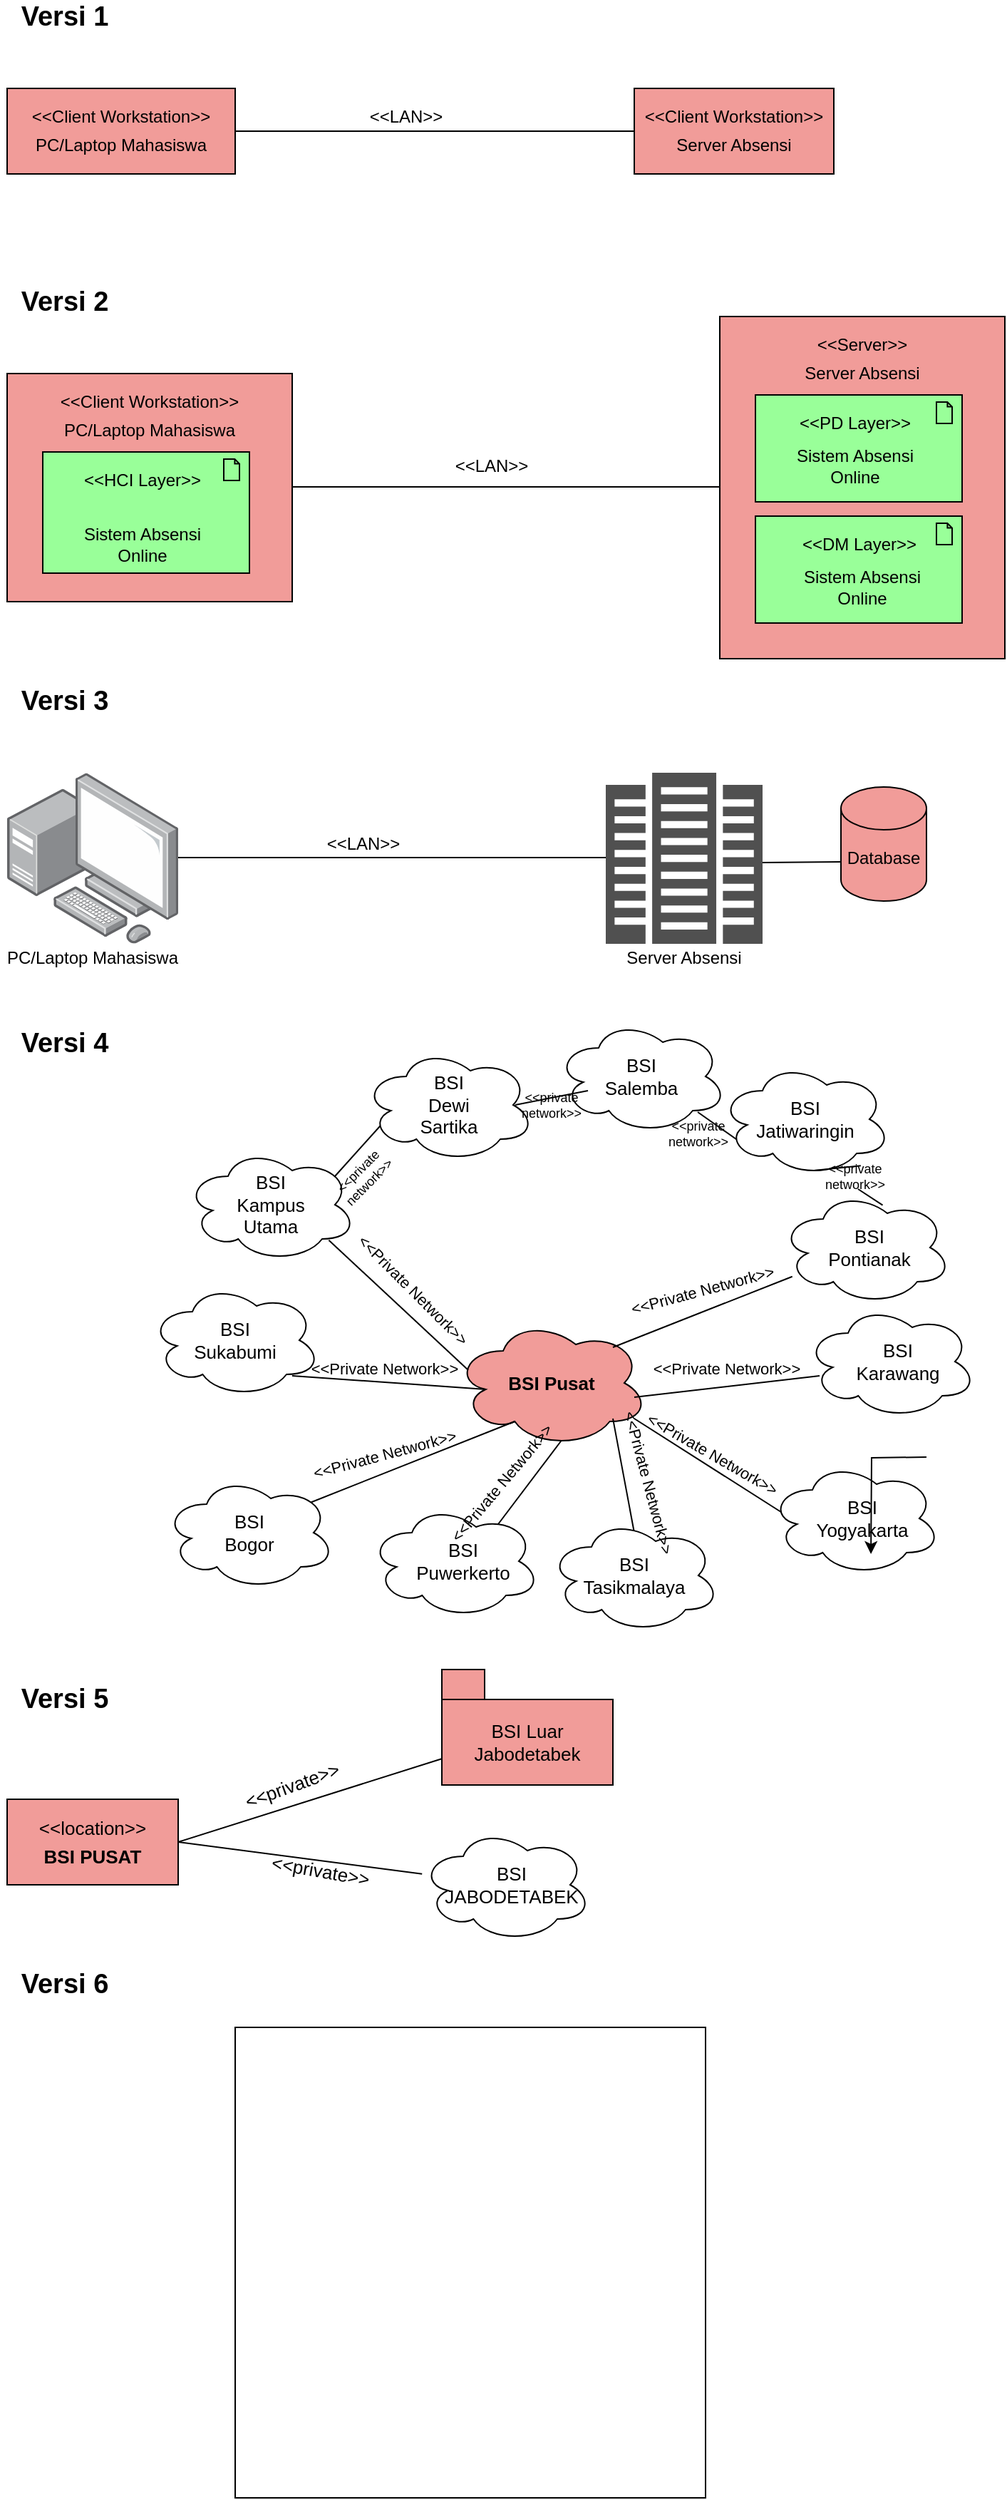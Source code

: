<mxfile version="13.10.3" type="github">
  <diagram id="avnZXeEN-V_lzaNUE4r1" name="Page-1">
    <mxGraphModel dx="868" dy="479" grid="1" gridSize="10" guides="1" tooltips="1" connect="1" arrows="1" fold="1" page="1" pageScale="1" pageWidth="827" pageHeight="1169" math="0" shadow="0">
      <root>
        <mxCell id="0" />
        <mxCell id="1" parent="0" />
        <mxCell id="1z8rg3H6J9-ufY_mwu7u-1" value="&lt;b&gt;&lt;font style=&quot;font-size: 19px&quot;&gt;Versi 1&lt;/font&gt;&lt;/b&gt;" style="text;html=1;resizable=0;autosize=1;align=center;verticalAlign=middle;points=[];fillColor=none;strokeColor=none;rounded=0;" vertex="1" parent="1">
          <mxGeometry x="40" y="20" width="80" height="20" as="geometry" />
        </mxCell>
        <mxCell id="1z8rg3H6J9-ufY_mwu7u-3" value="" style="rounded=0;whiteSpace=wrap;html=1;fillColor=#F19C99;" vertex="1" parent="1">
          <mxGeometry x="40" y="80" width="160" height="60" as="geometry" />
        </mxCell>
        <mxCell id="1z8rg3H6J9-ufY_mwu7u-4" value="&amp;lt;&amp;lt;Client Workstation&amp;gt;&amp;gt;" style="text;html=1;strokeColor=none;fillColor=none;align=center;verticalAlign=middle;whiteSpace=wrap;rounded=0;" vertex="1" parent="1">
          <mxGeometry x="50" y="90" width="140" height="20" as="geometry" />
        </mxCell>
        <mxCell id="1z8rg3H6J9-ufY_mwu7u-5" value="PC/Laptop Mahasiswa" style="text;html=1;strokeColor=none;fillColor=none;align=center;verticalAlign=middle;whiteSpace=wrap;rounded=0;" vertex="1" parent="1">
          <mxGeometry x="55" y="110" width="130" height="20" as="geometry" />
        </mxCell>
        <mxCell id="1z8rg3H6J9-ufY_mwu7u-6" value="" style="endArrow=none;html=1;exitX=1;exitY=0.5;exitDx=0;exitDy=0;" edge="1" parent="1" source="1z8rg3H6J9-ufY_mwu7u-3">
          <mxGeometry width="50" height="50" relative="1" as="geometry">
            <mxPoint x="210" y="110" as="sourcePoint" />
            <mxPoint x="480" y="110" as="targetPoint" />
          </mxGeometry>
        </mxCell>
        <mxCell id="1z8rg3H6J9-ufY_mwu7u-7" value="&amp;lt;&amp;lt;LAN&amp;gt;&amp;gt;" style="text;html=1;strokeColor=none;fillColor=none;align=center;verticalAlign=middle;whiteSpace=wrap;rounded=0;" vertex="1" parent="1">
          <mxGeometry x="300" y="90" width="40" height="20" as="geometry" />
        </mxCell>
        <mxCell id="1z8rg3H6J9-ufY_mwu7u-8" value="" style="rounded=0;whiteSpace=wrap;html=1;fillColor=#F19C99;" vertex="1" parent="1">
          <mxGeometry x="480" y="80" width="140" height="60" as="geometry" />
        </mxCell>
        <mxCell id="1z8rg3H6J9-ufY_mwu7u-9" value="&amp;lt;&amp;lt;Client Workstation&amp;gt;&amp;gt;" style="text;html=1;strokeColor=none;fillColor=none;align=center;verticalAlign=middle;whiteSpace=wrap;rounded=0;" vertex="1" parent="1">
          <mxGeometry x="480" y="90" width="140" height="20" as="geometry" />
        </mxCell>
        <mxCell id="1z8rg3H6J9-ufY_mwu7u-10" value="Server Absensi" style="text;html=1;strokeColor=none;fillColor=none;align=center;verticalAlign=middle;whiteSpace=wrap;rounded=0;" vertex="1" parent="1">
          <mxGeometry x="500" y="110" width="100" height="20" as="geometry" />
        </mxCell>
        <mxCell id="1z8rg3H6J9-ufY_mwu7u-11" value="&lt;b&gt;&lt;font style=&quot;font-size: 19px&quot;&gt;Versi 2&lt;br&gt;&lt;/font&gt;&lt;/b&gt;" style="text;html=1;resizable=0;autosize=1;align=center;verticalAlign=middle;points=[];fillColor=none;strokeColor=none;rounded=0;" vertex="1" parent="1">
          <mxGeometry x="40" y="220" width="80" height="20" as="geometry" />
        </mxCell>
        <mxCell id="1z8rg3H6J9-ufY_mwu7u-13" value="" style="rounded=0;whiteSpace=wrap;html=1;fillColor=#F19C99;" vertex="1" parent="1">
          <mxGeometry x="40" y="280" width="200" height="160" as="geometry" />
        </mxCell>
        <mxCell id="1z8rg3H6J9-ufY_mwu7u-14" value="&amp;lt;&amp;lt;Client Workstation&amp;gt;&amp;gt;" style="text;html=1;strokeColor=none;fillColor=none;align=center;verticalAlign=middle;whiteSpace=wrap;rounded=0;" vertex="1" parent="1">
          <mxGeometry x="70" y="290" width="140" height="20" as="geometry" />
        </mxCell>
        <mxCell id="1z8rg3H6J9-ufY_mwu7u-15" value="PC/Laptop Mahasiswa" style="text;html=1;strokeColor=none;fillColor=none;align=center;verticalAlign=middle;whiteSpace=wrap;rounded=0;" vertex="1" parent="1">
          <mxGeometry x="75" y="310" width="130" height="20" as="geometry" />
        </mxCell>
        <mxCell id="1z8rg3H6J9-ufY_mwu7u-16" value="" style="html=1;outlineConnect=0;whiteSpace=wrap;fillColor=#99ff99;shape=mxgraph.archimate.application;appType=artifact" vertex="1" parent="1">
          <mxGeometry x="65" y="335" width="145" height="85" as="geometry" />
        </mxCell>
        <mxCell id="1z8rg3H6J9-ufY_mwu7u-17" value="&amp;lt;&amp;lt;HCI Layer&amp;gt;&amp;gt;" style="text;html=1;strokeColor=none;fillColor=none;align=center;verticalAlign=middle;whiteSpace=wrap;rounded=0;" vertex="1" parent="1">
          <mxGeometry x="80" y="345" width="110" height="20" as="geometry" />
        </mxCell>
        <mxCell id="1z8rg3H6J9-ufY_mwu7u-18" value="Sistem Absensi Online" style="text;html=1;strokeColor=none;fillColor=none;align=center;verticalAlign=middle;whiteSpace=wrap;rounded=0;" vertex="1" parent="1">
          <mxGeometry x="85" y="390" width="100" height="20" as="geometry" />
        </mxCell>
        <mxCell id="1z8rg3H6J9-ufY_mwu7u-20" value="" style="endArrow=none;html=1;" edge="1" parent="1">
          <mxGeometry width="50" height="50" relative="1" as="geometry">
            <mxPoint x="240" y="359.5" as="sourcePoint" />
            <mxPoint x="540" y="359.5" as="targetPoint" />
          </mxGeometry>
        </mxCell>
        <mxCell id="1z8rg3H6J9-ufY_mwu7u-21" value="&amp;lt;&amp;lt;LAN&amp;gt;&amp;gt;" style="text;html=1;strokeColor=none;fillColor=none;align=center;verticalAlign=middle;whiteSpace=wrap;rounded=0;" vertex="1" parent="1">
          <mxGeometry x="360" y="335" width="40" height="20" as="geometry" />
        </mxCell>
        <mxCell id="1z8rg3H6J9-ufY_mwu7u-23" value="" style="rounded=0;whiteSpace=wrap;html=1;fillColor=#F19C99;" vertex="1" parent="1">
          <mxGeometry x="540" y="240" width="200" height="240" as="geometry" />
        </mxCell>
        <mxCell id="1z8rg3H6J9-ufY_mwu7u-24" value="&amp;lt;&amp;lt;Server&amp;gt;&amp;gt;" style="text;html=1;strokeColor=none;fillColor=none;align=center;verticalAlign=middle;whiteSpace=wrap;rounded=0;" vertex="1" parent="1">
          <mxGeometry x="570" y="250" width="140" height="20" as="geometry" />
        </mxCell>
        <mxCell id="1z8rg3H6J9-ufY_mwu7u-25" value="Server Absensi" style="text;html=1;strokeColor=none;fillColor=none;align=center;verticalAlign=middle;whiteSpace=wrap;rounded=0;" vertex="1" parent="1">
          <mxGeometry x="590" y="270" width="100" height="20" as="geometry" />
        </mxCell>
        <mxCell id="1z8rg3H6J9-ufY_mwu7u-26" value="" style="html=1;outlineConnect=0;whiteSpace=wrap;fillColor=#99ff99;shape=mxgraph.archimate.application;appType=artifact" vertex="1" parent="1">
          <mxGeometry x="565" y="295" width="145" height="75" as="geometry" />
        </mxCell>
        <mxCell id="1z8rg3H6J9-ufY_mwu7u-27" value="&amp;lt;&amp;lt;PD Layer&amp;gt;&amp;gt;" style="text;html=1;strokeColor=none;fillColor=none;align=center;verticalAlign=middle;whiteSpace=wrap;rounded=0;" vertex="1" parent="1">
          <mxGeometry x="580" y="305" width="110" height="20" as="geometry" />
        </mxCell>
        <mxCell id="1z8rg3H6J9-ufY_mwu7u-28" value="Sistem Absensi Online" style="text;html=1;strokeColor=none;fillColor=none;align=center;verticalAlign=middle;whiteSpace=wrap;rounded=0;" vertex="1" parent="1">
          <mxGeometry x="585" y="335" width="100" height="20" as="geometry" />
        </mxCell>
        <mxCell id="1z8rg3H6J9-ufY_mwu7u-31" value="" style="html=1;outlineConnect=0;whiteSpace=wrap;fillColor=#99ff99;shape=mxgraph.archimate.application;appType=artifact" vertex="1" parent="1">
          <mxGeometry x="565" y="380" width="145" height="75" as="geometry" />
        </mxCell>
        <mxCell id="1z8rg3H6J9-ufY_mwu7u-32" value="&amp;lt;&amp;lt;DM Layer&amp;gt;&amp;gt;" style="text;html=1;strokeColor=none;fillColor=none;align=center;verticalAlign=middle;whiteSpace=wrap;rounded=0;" vertex="1" parent="1">
          <mxGeometry x="582.5" y="390" width="110" height="20" as="geometry" />
        </mxCell>
        <mxCell id="1z8rg3H6J9-ufY_mwu7u-33" value="Sistem Absensi Online" style="text;html=1;strokeColor=none;fillColor=none;align=center;verticalAlign=middle;whiteSpace=wrap;rounded=0;" vertex="1" parent="1">
          <mxGeometry x="590" y="420" width="100" height="20" as="geometry" />
        </mxCell>
        <mxCell id="1z8rg3H6J9-ufY_mwu7u-34" value="" style="points=[];aspect=fixed;html=1;align=center;shadow=0;dashed=0;image;image=img/lib/allied_telesis/computer_and_terminals/Personal_Computer_with_Server.svg;fillColor=#F19C99;" vertex="1" parent="1">
          <mxGeometry x="40" y="560" width="120" height="120" as="geometry" />
        </mxCell>
        <mxCell id="1z8rg3H6J9-ufY_mwu7u-35" value="&lt;b&gt;&lt;font style=&quot;font-size: 19px&quot;&gt;Versi 3&lt;br&gt;&lt;/font&gt;&lt;/b&gt;" style="text;html=1;resizable=0;autosize=1;align=center;verticalAlign=middle;points=[];fillColor=none;strokeColor=none;rounded=0;" vertex="1" parent="1">
          <mxGeometry x="40" y="500" width="80" height="20" as="geometry" />
        </mxCell>
        <mxCell id="1z8rg3H6J9-ufY_mwu7u-37" value="PC/Laptop Mahasiswa" style="text;html=1;strokeColor=none;fillColor=none;align=center;verticalAlign=middle;whiteSpace=wrap;rounded=0;" vertex="1" parent="1">
          <mxGeometry x="35" y="680" width="130" height="20" as="geometry" />
        </mxCell>
        <mxCell id="1z8rg3H6J9-ufY_mwu7u-38" value="" style="endArrow=none;html=1;" edge="1" parent="1">
          <mxGeometry width="50" height="50" relative="1" as="geometry">
            <mxPoint x="160" y="619.5" as="sourcePoint" />
            <mxPoint x="460" y="619.5" as="targetPoint" />
          </mxGeometry>
        </mxCell>
        <mxCell id="1z8rg3H6J9-ufY_mwu7u-39" value="&amp;lt;&amp;lt;LAN&amp;gt;&amp;gt;" style="text;html=1;strokeColor=none;fillColor=none;align=center;verticalAlign=middle;whiteSpace=wrap;rounded=0;" vertex="1" parent="1">
          <mxGeometry x="270" y="600" width="40" height="20" as="geometry" />
        </mxCell>
        <mxCell id="1z8rg3H6J9-ufY_mwu7u-40" value="" style="pointerEvents=1;shadow=0;dashed=0;html=1;strokeColor=none;fillColor=#505050;labelPosition=center;verticalLabelPosition=bottom;verticalAlign=top;outlineConnect=0;align=center;shape=mxgraph.office.servers.datacenter;" vertex="1" parent="1">
          <mxGeometry x="460" y="560" width="110" height="120" as="geometry" />
        </mxCell>
        <mxCell id="1z8rg3H6J9-ufY_mwu7u-41" value="Server Absensi" style="text;html=1;strokeColor=none;fillColor=none;align=center;verticalAlign=middle;whiteSpace=wrap;rounded=0;" vertex="1" parent="1">
          <mxGeometry x="465" y="680" width="100" height="20" as="geometry" />
        </mxCell>
        <mxCell id="1z8rg3H6J9-ufY_mwu7u-42" value="" style="shape=cylinder3;whiteSpace=wrap;html=1;boundedLbl=1;backgroundOutline=1;size=15;fillColor=#F19C99;" vertex="1" parent="1">
          <mxGeometry x="625" y="570" width="60" height="80" as="geometry" />
        </mxCell>
        <mxCell id="1z8rg3H6J9-ufY_mwu7u-43" value="" style="endArrow=none;html=1;entryX=0;entryY=0;entryDx=0;entryDy=52.5;entryPerimeter=0;" edge="1" parent="1" target="1z8rg3H6J9-ufY_mwu7u-42">
          <mxGeometry width="50" height="50" relative="1" as="geometry">
            <mxPoint x="570" y="623" as="sourcePoint" />
            <mxPoint x="620" y="570" as="targetPoint" />
          </mxGeometry>
        </mxCell>
        <mxCell id="1z8rg3H6J9-ufY_mwu7u-44" value="Database" style="text;html=1;strokeColor=none;fillColor=none;align=center;verticalAlign=middle;whiteSpace=wrap;rounded=0;" vertex="1" parent="1">
          <mxGeometry x="635" y="610" width="40" height="20" as="geometry" />
        </mxCell>
        <mxCell id="1z8rg3H6J9-ufY_mwu7u-45" value="&lt;b&gt;&lt;font style=&quot;font-size: 19px&quot;&gt;Versi 4&lt;br&gt;&lt;/font&gt;&lt;/b&gt;" style="text;html=1;resizable=0;autosize=1;align=center;verticalAlign=middle;points=[];fillColor=none;strokeColor=none;rounded=0;" vertex="1" parent="1">
          <mxGeometry x="40" y="740" width="80" height="20" as="geometry" />
        </mxCell>
        <mxCell id="1z8rg3H6J9-ufY_mwu7u-101" value="" style="group" vertex="1" connectable="0" parent="1">
          <mxGeometry x="140" y="733" width="580" height="430" as="geometry" />
        </mxCell>
        <mxCell id="1z8rg3H6J9-ufY_mwu7u-58" value="" style="ellipse;shape=cloud;whiteSpace=wrap;html=1;" vertex="1" parent="1z8rg3H6J9-ufY_mwu7u-101">
          <mxGeometry x="285" width="120" height="80" as="geometry" />
        </mxCell>
        <mxCell id="1z8rg3H6J9-ufY_mwu7u-100" value="" style="group" vertex="1" connectable="0" parent="1z8rg3H6J9-ufY_mwu7u-101">
          <mxGeometry y="20" width="580" height="410" as="geometry" />
        </mxCell>
        <mxCell id="1z8rg3H6J9-ufY_mwu7u-46" value="" style="ellipse;shape=cloud;whiteSpace=wrap;html=1;fillColor=#F19C99;" vertex="1" parent="1z8rg3H6J9-ufY_mwu7u-100">
          <mxGeometry x="214" y="190" width="136" height="90" as="geometry" />
        </mxCell>
        <mxCell id="1z8rg3H6J9-ufY_mwu7u-47" value="" style="endArrow=none;html=1;" edge="1" parent="1z8rg3H6J9-ufY_mwu7u-100" target="1z8rg3H6J9-ufY_mwu7u-48">
          <mxGeometry width="50" height="50" relative="1" as="geometry">
            <mxPoint x="325" y="210" as="sourcePoint" />
            <mxPoint x="460" y="70" as="targetPoint" />
          </mxGeometry>
        </mxCell>
        <mxCell id="1z8rg3H6J9-ufY_mwu7u-48" value="" style="ellipse;shape=cloud;whiteSpace=wrap;html=1;" vertex="1" parent="1z8rg3H6J9-ufY_mwu7u-100">
          <mxGeometry x="442.5" y="100" width="120" height="80" as="geometry" />
        </mxCell>
        <mxCell id="1z8rg3H6J9-ufY_mwu7u-49" value="BSI Pusat" style="text;html=1;strokeColor=none;fillColor=none;align=center;verticalAlign=middle;whiteSpace=wrap;rounded=0;fontSize=13;fontStyle=1" vertex="1" parent="1z8rg3H6J9-ufY_mwu7u-100">
          <mxGeometry x="247" y="225" width="70" height="20" as="geometry" />
        </mxCell>
        <mxCell id="1z8rg3H6J9-ufY_mwu7u-50" value="" style="endArrow=none;html=1;exitX=0.07;exitY=0.4;exitDx=0;exitDy=0;exitPerimeter=0;entryX=0.839;entryY=0.811;entryDx=0;entryDy=0;entryPerimeter=0;" edge="1" parent="1z8rg3H6J9-ufY_mwu7u-100" source="1z8rg3H6J9-ufY_mwu7u-46" target="1z8rg3H6J9-ufY_mwu7u-51">
          <mxGeometry width="50" height="50" relative="1" as="geometry">
            <mxPoint x="230" y="235.7" as="sourcePoint" />
            <mxPoint x="140" y="120" as="targetPoint" />
          </mxGeometry>
        </mxCell>
        <mxCell id="1z8rg3H6J9-ufY_mwu7u-51" value="" style="ellipse;shape=cloud;whiteSpace=wrap;html=1;" vertex="1" parent="1z8rg3H6J9-ufY_mwu7u-100">
          <mxGeometry x="25" y="70" width="120" height="80" as="geometry" />
        </mxCell>
        <mxCell id="1z8rg3H6J9-ufY_mwu7u-52" value="BSI Kampus Utama" style="text;html=1;strokeColor=none;fillColor=none;align=center;verticalAlign=middle;whiteSpace=wrap;rounded=0;fontSize=13;" vertex="1" parent="1z8rg3H6J9-ufY_mwu7u-100">
          <mxGeometry x="65" y="100" width="40" height="20" as="geometry" />
        </mxCell>
        <mxCell id="1z8rg3H6J9-ufY_mwu7u-53" value="" style="endArrow=none;html=1;fontSize=13;" edge="1" parent="1z8rg3H6J9-ufY_mwu7u-100">
          <mxGeometry width="50" height="50" relative="1" as="geometry">
            <mxPoint x="130" y="90" as="sourcePoint" />
            <mxPoint x="166" y="50" as="targetPoint" />
          </mxGeometry>
        </mxCell>
        <mxCell id="1z8rg3H6J9-ufY_mwu7u-54" value="" style="ellipse;shape=cloud;whiteSpace=wrap;html=1;" vertex="1" parent="1z8rg3H6J9-ufY_mwu7u-100">
          <mxGeometry x="150" width="120" height="80" as="geometry" />
        </mxCell>
        <mxCell id="1z8rg3H6J9-ufY_mwu7u-55" value="BSI Dewi Sartika" style="text;html=1;strokeColor=none;fillColor=none;align=center;verticalAlign=middle;whiteSpace=wrap;rounded=0;fontSize=13;" vertex="1" parent="1z8rg3H6J9-ufY_mwu7u-100">
          <mxGeometry x="190" y="30" width="40" height="20" as="geometry" />
        </mxCell>
        <mxCell id="1z8rg3H6J9-ufY_mwu7u-57" value="" style="endArrow=none;html=1;fontSize=13;" edge="1" parent="1z8rg3H6J9-ufY_mwu7u-100">
          <mxGeometry width="50" height="50" relative="1" as="geometry">
            <mxPoint x="256.5" y="40" as="sourcePoint" />
            <mxPoint x="307.5" y="30" as="targetPoint" />
          </mxGeometry>
        </mxCell>
        <mxCell id="1z8rg3H6J9-ufY_mwu7u-59" value="BSI Salemba" style="text;html=1;strokeColor=none;fillColor=none;align=center;verticalAlign=middle;whiteSpace=wrap;rounded=0;fontSize=13;" vertex="1" parent="1z8rg3H6J9-ufY_mwu7u-100">
          <mxGeometry x="325" y="10" width="40" height="20" as="geometry" />
        </mxCell>
        <mxCell id="1z8rg3H6J9-ufY_mwu7u-60" value="" style="endArrow=none;html=1;fontSize=13;" edge="1" parent="1z8rg3H6J9-ufY_mwu7u-100">
          <mxGeometry width="50" height="50" relative="1" as="geometry">
            <mxPoint x="384.5" y="45" as="sourcePoint" />
            <mxPoint x="420" y="70" as="targetPoint" />
          </mxGeometry>
        </mxCell>
        <mxCell id="1z8rg3H6J9-ufY_mwu7u-61" value="" style="ellipse;shape=cloud;whiteSpace=wrap;html=1;" vertex="1" parent="1z8rg3H6J9-ufY_mwu7u-100">
          <mxGeometry x="400" y="10" width="120" height="80" as="geometry" />
        </mxCell>
        <mxCell id="1z8rg3H6J9-ufY_mwu7u-62" value="BSI Jatiwaringin" style="text;html=1;strokeColor=none;fillColor=none;align=center;verticalAlign=middle;whiteSpace=wrap;rounded=0;fontSize=13;" vertex="1" parent="1z8rg3H6J9-ufY_mwu7u-100">
          <mxGeometry x="440" y="40" width="40" height="20" as="geometry" />
        </mxCell>
        <mxCell id="1z8rg3H6J9-ufY_mwu7u-63" value="" style="endArrow=none;html=1;fontSize=13;exitX=0.55;exitY=0.95;exitDx=0;exitDy=0;exitPerimeter=0;entryX=0.598;entryY=0.129;entryDx=0;entryDy=0;entryPerimeter=0;" edge="1" parent="1z8rg3H6J9-ufY_mwu7u-100" source="1z8rg3H6J9-ufY_mwu7u-67" target="1z8rg3H6J9-ufY_mwu7u-48">
          <mxGeometry width="50" height="50" relative="1" as="geometry">
            <mxPoint x="477.25" y="90" as="sourcePoint" />
            <mxPoint x="512.75" y="115" as="targetPoint" />
          </mxGeometry>
        </mxCell>
        <mxCell id="1z8rg3H6J9-ufY_mwu7u-64" value="&amp;lt;&amp;lt;private network&amp;gt;&amp;gt;" style="text;html=1;strokeColor=none;fillColor=none;align=center;verticalAlign=middle;whiteSpace=wrap;rounded=0;rotation=-45;fontSize=9;" vertex="1" parent="1z8rg3H6J9-ufY_mwu7u-100">
          <mxGeometry x="130" y="80" width="40" height="20" as="geometry" />
        </mxCell>
        <mxCell id="1z8rg3H6J9-ufY_mwu7u-65" value="&amp;lt;&amp;lt;private network&amp;gt;&amp;gt;" style="text;html=1;strokeColor=none;fillColor=none;align=center;verticalAlign=middle;whiteSpace=wrap;rounded=0;rotation=0;fontSize=9;" vertex="1" parent="1z8rg3H6J9-ufY_mwu7u-100">
          <mxGeometry x="262" y="30" width="40" height="20" as="geometry" />
        </mxCell>
        <mxCell id="1z8rg3H6J9-ufY_mwu7u-66" value="&amp;lt;&amp;lt;private network&amp;gt;&amp;gt;" style="text;html=1;strokeColor=none;fillColor=none;align=center;verticalAlign=middle;whiteSpace=wrap;rounded=0;rotation=0;fontSize=9;" vertex="1" parent="1z8rg3H6J9-ufY_mwu7u-100">
          <mxGeometry x="365" y="50" width="40" height="20" as="geometry" />
        </mxCell>
        <mxCell id="1z8rg3H6J9-ufY_mwu7u-67" value="&amp;lt;&amp;lt;private network&amp;gt;&amp;gt;" style="text;html=1;strokeColor=none;fillColor=none;align=center;verticalAlign=middle;whiteSpace=wrap;rounded=0;rotation=0;fontSize=9;" vertex="1" parent="1z8rg3H6J9-ufY_mwu7u-100">
          <mxGeometry x="475" y="80" width="40" height="20" as="geometry" />
        </mxCell>
        <mxCell id="1z8rg3H6J9-ufY_mwu7u-68" value="" style="endArrow=none;html=1;fontSize=13;exitX=0.55;exitY=0.95;exitDx=0;exitDy=0;exitPerimeter=0;entryX=0.598;entryY=0.129;entryDx=0;entryDy=0;entryPerimeter=0;" edge="1" parent="1z8rg3H6J9-ufY_mwu7u-100" source="1z8rg3H6J9-ufY_mwu7u-61" target="1z8rg3H6J9-ufY_mwu7u-67">
          <mxGeometry width="50" height="50" relative="1" as="geometry">
            <mxPoint x="466" y="86" as="sourcePoint" />
            <mxPoint x="514.26" y="110.32" as="targetPoint" />
          </mxGeometry>
        </mxCell>
        <mxCell id="1z8rg3H6J9-ufY_mwu7u-69" value="" style="endArrow=none;html=1;exitX=0.16;exitY=0.55;exitDx=0;exitDy=0;exitPerimeter=0;" edge="1" parent="1z8rg3H6J9-ufY_mwu7u-100" source="1z8rg3H6J9-ufY_mwu7u-46">
          <mxGeometry width="50" height="50" relative="1" as="geometry">
            <mxPoint x="230" y="261.12" as="sourcePoint" />
            <mxPoint x="100" y="230" as="targetPoint" />
          </mxGeometry>
        </mxCell>
        <mxCell id="1z8rg3H6J9-ufY_mwu7u-70" value="" style="ellipse;shape=cloud;whiteSpace=wrap;html=1;" vertex="1" parent="1z8rg3H6J9-ufY_mwu7u-100">
          <mxGeometry y="165" width="120" height="80" as="geometry" />
        </mxCell>
        <mxCell id="1z8rg3H6J9-ufY_mwu7u-71" value="BSI Sukabumi" style="text;html=1;strokeColor=none;fillColor=none;align=center;verticalAlign=middle;whiteSpace=wrap;rounded=0;fontSize=13;" vertex="1" parent="1z8rg3H6J9-ufY_mwu7u-100">
          <mxGeometry x="40" y="195" width="40" height="20" as="geometry" />
        </mxCell>
        <mxCell id="1z8rg3H6J9-ufY_mwu7u-73" value="BSI Pontianak" style="text;html=1;strokeColor=none;fillColor=none;align=center;verticalAlign=middle;whiteSpace=wrap;rounded=0;fontSize=13;" vertex="1" parent="1z8rg3H6J9-ufY_mwu7u-100">
          <mxGeometry x="485" y="130" width="40" height="20" as="geometry" />
        </mxCell>
        <mxCell id="1z8rg3H6J9-ufY_mwu7u-74" value="" style="endArrow=none;html=1;" edge="1" parent="1z8rg3H6J9-ufY_mwu7u-100">
          <mxGeometry width="50" height="50" relative="1" as="geometry">
            <mxPoint x="340" y="245" as="sourcePoint" />
            <mxPoint x="470" y="230" as="targetPoint" />
          </mxGeometry>
        </mxCell>
        <mxCell id="1z8rg3H6J9-ufY_mwu7u-75" value="" style="ellipse;shape=cloud;whiteSpace=wrap;html=1;" vertex="1" parent="1z8rg3H6J9-ufY_mwu7u-100">
          <mxGeometry x="460" y="180" width="120" height="80" as="geometry" />
        </mxCell>
        <mxCell id="1z8rg3H6J9-ufY_mwu7u-76" value="BSI Karawang" style="text;html=1;strokeColor=none;fillColor=none;align=center;verticalAlign=middle;whiteSpace=wrap;rounded=0;fontSize=13;" vertex="1" parent="1z8rg3H6J9-ufY_mwu7u-100">
          <mxGeometry x="505" y="210" width="40" height="20" as="geometry" />
        </mxCell>
        <mxCell id="1z8rg3H6J9-ufY_mwu7u-77" value="" style="endArrow=none;html=1;exitX=0.31;exitY=0.8;exitDx=0;exitDy=0;exitPerimeter=0;" edge="1" parent="1z8rg3H6J9-ufY_mwu7u-100" source="1z8rg3H6J9-ufY_mwu7u-46">
          <mxGeometry width="50" height="50" relative="1" as="geometry">
            <mxPoint x="270" y="276.12" as="sourcePoint" />
            <mxPoint x="110" y="320" as="targetPoint" />
          </mxGeometry>
        </mxCell>
        <mxCell id="1z8rg3H6J9-ufY_mwu7u-78" value="" style="ellipse;shape=cloud;whiteSpace=wrap;html=1;" vertex="1" parent="1z8rg3H6J9-ufY_mwu7u-100">
          <mxGeometry x="10" y="300" width="120" height="80" as="geometry" />
        </mxCell>
        <mxCell id="1z8rg3H6J9-ufY_mwu7u-79" value="BSI Bogor" style="text;html=1;strokeColor=none;fillColor=none;align=center;verticalAlign=middle;whiteSpace=wrap;rounded=0;fontSize=13;" vertex="1" parent="1z8rg3H6J9-ufY_mwu7u-100">
          <mxGeometry x="50" y="330" width="40" height="20" as="geometry" />
        </mxCell>
        <mxCell id="1z8rg3H6J9-ufY_mwu7u-80" value="" style="endArrow=none;html=1;exitX=0.55;exitY=0.95;exitDx=0;exitDy=0;exitPerimeter=0;" edge="1" parent="1z8rg3H6J9-ufY_mwu7u-100" source="1z8rg3H6J9-ufY_mwu7u-46">
          <mxGeometry width="50" height="50" relative="1" as="geometry">
            <mxPoint x="290" y="280" as="sourcePoint" />
            <mxPoint x="240" y="340" as="targetPoint" />
          </mxGeometry>
        </mxCell>
        <mxCell id="1z8rg3H6J9-ufY_mwu7u-81" value="" style="ellipse;shape=cloud;whiteSpace=wrap;html=1;" vertex="1" parent="1z8rg3H6J9-ufY_mwu7u-100">
          <mxGeometry x="154" y="320" width="120" height="80" as="geometry" />
        </mxCell>
        <mxCell id="1z8rg3H6J9-ufY_mwu7u-82" value="BSI Puwerkerto" style="text;html=1;strokeColor=none;fillColor=none;align=center;verticalAlign=middle;whiteSpace=wrap;rounded=0;fontSize=13;" vertex="1" parent="1z8rg3H6J9-ufY_mwu7u-100">
          <mxGeometry x="200" y="350" width="40" height="20" as="geometry" />
        </mxCell>
        <mxCell id="1z8rg3H6J9-ufY_mwu7u-83" value="" style="endArrow=none;html=1;exitX=0.55;exitY=0.95;exitDx=0;exitDy=0;exitPerimeter=0;" edge="1" parent="1z8rg3H6J9-ufY_mwu7u-100">
          <mxGeometry width="50" height="50" relative="1" as="geometry">
            <mxPoint x="325.0" y="260" as="sourcePoint" />
            <mxPoint x="340" y="340" as="targetPoint" />
          </mxGeometry>
        </mxCell>
        <mxCell id="1z8rg3H6J9-ufY_mwu7u-84" value="" style="ellipse;shape=cloud;whiteSpace=wrap;html=1;" vertex="1" parent="1z8rg3H6J9-ufY_mwu7u-100">
          <mxGeometry x="280" y="330" width="120" height="80" as="geometry" />
        </mxCell>
        <mxCell id="1z8rg3H6J9-ufY_mwu7u-85" value="BSI Tasikmalaya" style="text;html=1;strokeColor=none;fillColor=none;align=center;verticalAlign=middle;whiteSpace=wrap;rounded=0;fontSize=13;" vertex="1" parent="1z8rg3H6J9-ufY_mwu7u-100">
          <mxGeometry x="320" y="360" width="40" height="20" as="geometry" />
        </mxCell>
        <mxCell id="1z8rg3H6J9-ufY_mwu7u-87" value="" style="endArrow=none;html=1;" edge="1" parent="1z8rg3H6J9-ufY_mwu7u-100">
          <mxGeometry width="50" height="50" relative="1" as="geometry">
            <mxPoint x="340" y="260" as="sourcePoint" />
            <mxPoint x="450" y="330" as="targetPoint" />
          </mxGeometry>
        </mxCell>
        <mxCell id="1z8rg3H6J9-ufY_mwu7u-88" value="" style="ellipse;shape=cloud;whiteSpace=wrap;html=1;" vertex="1" parent="1z8rg3H6J9-ufY_mwu7u-100">
          <mxGeometry x="435" y="290" width="120" height="80" as="geometry" />
        </mxCell>
        <mxCell id="1z8rg3H6J9-ufY_mwu7u-89" value="BSI Yogyakarta" style="text;html=1;strokeColor=none;fillColor=none;align=center;verticalAlign=middle;whiteSpace=wrap;rounded=0;fontSize=13;" vertex="1" parent="1z8rg3H6J9-ufY_mwu7u-100">
          <mxGeometry x="480" y="320" width="40" height="20" as="geometry" />
        </mxCell>
        <mxCell id="1z8rg3H6J9-ufY_mwu7u-92" value="&amp;lt;&amp;lt;Private Network&amp;gt;&amp;gt;" style="text;html=1;strokeColor=none;fillColor=none;align=center;verticalAlign=middle;whiteSpace=wrap;rounded=0;fontSize=11;rotation=45;" vertex="1" parent="1z8rg3H6J9-ufY_mwu7u-100">
          <mxGeometry x="130" y="165" width="110" height="10" as="geometry" />
        </mxCell>
        <mxCell id="1z8rg3H6J9-ufY_mwu7u-93" value="&amp;lt;&amp;lt;Private Network&amp;gt;&amp;gt;" style="text;html=1;strokeColor=none;fillColor=none;align=center;verticalAlign=middle;whiteSpace=wrap;rounded=0;fontSize=11;rotation=30;" vertex="1" parent="1z8rg3H6J9-ufY_mwu7u-100">
          <mxGeometry x="340" y="280" width="110" height="10" as="geometry" />
        </mxCell>
        <mxCell id="1z8rg3H6J9-ufY_mwu7u-94" value="&amp;lt;&amp;lt;Private Network&amp;gt;&amp;gt;" style="text;html=1;strokeColor=none;fillColor=none;align=center;verticalAlign=middle;whiteSpace=wrap;rounded=0;fontSize=11;rotation=-15;" vertex="1" parent="1z8rg3H6J9-ufY_mwu7u-100">
          <mxGeometry x="332.5" y="165" width="110" height="10" as="geometry" />
        </mxCell>
        <mxCell id="1z8rg3H6J9-ufY_mwu7u-95" value="&amp;lt;&amp;lt;Private Network&amp;gt;&amp;gt;" style="text;html=1;strokeColor=none;fillColor=none;align=center;verticalAlign=middle;whiteSpace=wrap;rounded=0;fontSize=11;rotation=0;" vertex="1" parent="1z8rg3H6J9-ufY_mwu7u-100">
          <mxGeometry x="350" y="220" width="110" height="10" as="geometry" />
        </mxCell>
        <mxCell id="1z8rg3H6J9-ufY_mwu7u-96" value="&amp;lt;&amp;lt;Private Network&amp;gt;&amp;gt;" style="text;html=1;strokeColor=none;fillColor=none;align=center;verticalAlign=middle;whiteSpace=wrap;rounded=0;fontSize=11;rotation=75;" vertex="1" parent="1z8rg3H6J9-ufY_mwu7u-100">
          <mxGeometry x="295" y="300" width="110" height="10" as="geometry" />
        </mxCell>
        <mxCell id="1z8rg3H6J9-ufY_mwu7u-97" value="&amp;lt;&amp;lt;Private Network&amp;gt;&amp;gt;" style="text;html=1;strokeColor=none;fillColor=none;align=center;verticalAlign=middle;whiteSpace=wrap;rounded=0;fontSize=11;rotation=-50;" vertex="1" parent="1z8rg3H6J9-ufY_mwu7u-100">
          <mxGeometry x="192" y="300" width="110" height="10" as="geometry" />
        </mxCell>
        <mxCell id="1z8rg3H6J9-ufY_mwu7u-98" value="&amp;lt;&amp;lt;Private Network&amp;gt;&amp;gt;" style="text;html=1;strokeColor=none;fillColor=none;align=center;verticalAlign=middle;whiteSpace=wrap;rounded=0;fontSize=11;rotation=-15;" vertex="1" parent="1z8rg3H6J9-ufY_mwu7u-100">
          <mxGeometry x="110" y="280" width="110" height="10" as="geometry" />
        </mxCell>
        <mxCell id="1z8rg3H6J9-ufY_mwu7u-99" value="&amp;lt;&amp;lt;Private Network&amp;gt;&amp;gt;" style="text;html=1;strokeColor=none;fillColor=none;align=center;verticalAlign=middle;whiteSpace=wrap;rounded=0;fontSize=11;rotation=0;" vertex="1" parent="1z8rg3H6J9-ufY_mwu7u-100">
          <mxGeometry x="110" y="220" width="110" height="10" as="geometry" />
        </mxCell>
        <mxCell id="1z8rg3H6J9-ufY_mwu7u-102" value="&lt;b&gt;&lt;font style=&quot;font-size: 19px&quot;&gt;Versi 5&lt;br&gt;&lt;/font&gt;&lt;/b&gt;" style="text;html=1;resizable=0;autosize=1;align=center;verticalAlign=middle;points=[];fillColor=none;strokeColor=none;rounded=0;" vertex="1" parent="1">
          <mxGeometry x="40" y="1200" width="80" height="20" as="geometry" />
        </mxCell>
        <mxCell id="1z8rg3H6J9-ufY_mwu7u-103" value="" style="rounded=0;whiteSpace=wrap;html=1;fillColor=#F19C99;fontSize=11;" vertex="1" parent="1">
          <mxGeometry x="40" y="1280" width="120" height="60" as="geometry" />
        </mxCell>
        <mxCell id="1z8rg3H6J9-ufY_mwu7u-104" value="BSI PUSAT" style="text;html=1;strokeColor=none;fillColor=none;align=center;verticalAlign=middle;whiteSpace=wrap;rounded=0;fontSize=13;fontStyle=1" vertex="1" parent="1">
          <mxGeometry x="55" y="1310" width="90" height="20" as="geometry" />
        </mxCell>
        <mxCell id="1z8rg3H6J9-ufY_mwu7u-105" value="" style="endArrow=none;html=1;fontSize=13;" edge="1" parent="1">
          <mxGeometry width="50" height="50" relative="1" as="geometry">
            <mxPoint x="160" y="1310" as="sourcePoint" />
            <mxPoint x="350" y="1250" as="targetPoint" />
          </mxGeometry>
        </mxCell>
        <mxCell id="1z8rg3H6J9-ufY_mwu7u-106" value="" style="rounded=0;whiteSpace=wrap;html=1;fillColor=#F19C99;fontSize=11;" vertex="1" parent="1">
          <mxGeometry x="345" y="1210" width="120" height="60" as="geometry" />
        </mxCell>
        <mxCell id="1z8rg3H6J9-ufY_mwu7u-107" value="&amp;lt;&amp;lt;location&amp;gt;&amp;gt;" style="text;html=1;strokeColor=none;fillColor=none;align=center;verticalAlign=middle;whiteSpace=wrap;rounded=0;fontSize=13;" vertex="1" parent="1">
          <mxGeometry x="80" y="1290" width="40" height="20" as="geometry" />
        </mxCell>
        <mxCell id="1z8rg3H6J9-ufY_mwu7u-108" value="" style="rounded=0;whiteSpace=wrap;html=1;fillColor=#F19C99;fontSize=13;" vertex="1" parent="1">
          <mxGeometry x="345" y="1189" width="30" height="21" as="geometry" />
        </mxCell>
        <mxCell id="1z8rg3H6J9-ufY_mwu7u-109" value="&amp;lt;&amp;lt;private&amp;gt;&amp;gt;" style="text;html=1;strokeColor=none;fillColor=none;align=center;verticalAlign=middle;whiteSpace=wrap;rounded=0;fontSize=13;rotation=-20;" vertex="1" parent="1">
          <mxGeometry x="220" y="1260" width="40" height="20" as="geometry" />
        </mxCell>
        <mxCell id="1z8rg3H6J9-ufY_mwu7u-110" style="edgeStyle=orthogonalEdgeStyle;rounded=0;orthogonalLoop=1;jettySize=auto;html=1;exitX=1;exitY=1;exitDx=0;exitDy=0;entryX=0.592;entryY=0.1;entryDx=0;entryDy=0;entryPerimeter=0;fontSize=9;" edge="1" parent="1">
          <mxGeometry relative="1" as="geometry">
            <mxPoint x="685" y="1040" as="sourcePoint" />
            <mxPoint x="646.04" y="1108" as="targetPoint" />
          </mxGeometry>
        </mxCell>
        <mxCell id="1z8rg3H6J9-ufY_mwu7u-111" value="" style="endArrow=none;html=1;fontSize=13;exitX=1;exitY=0.5;exitDx=0;exitDy=0;" edge="1" parent="1" source="1z8rg3H6J9-ufY_mwu7u-103" target="1z8rg3H6J9-ufY_mwu7u-112">
          <mxGeometry width="50" height="50" relative="1" as="geometry">
            <mxPoint x="160" y="1330" as="sourcePoint" />
            <mxPoint x="330" y="1350" as="targetPoint" />
          </mxGeometry>
        </mxCell>
        <mxCell id="1z8rg3H6J9-ufY_mwu7u-112" value="" style="ellipse;shape=cloud;whiteSpace=wrap;html=1;" vertex="1" parent="1">
          <mxGeometry x="330" y="1300" width="120" height="80" as="geometry" />
        </mxCell>
        <mxCell id="1z8rg3H6J9-ufY_mwu7u-113" value="&amp;lt;&amp;lt;private&amp;gt;&amp;gt;" style="text;html=1;strokeColor=none;fillColor=none;align=center;verticalAlign=middle;whiteSpace=wrap;rounded=0;fontSize=13;rotation=10;" vertex="1" parent="1">
          <mxGeometry x="240" y="1320" width="40" height="20" as="geometry" />
        </mxCell>
        <mxCell id="1z8rg3H6J9-ufY_mwu7u-114" value="BSI JABODETABEK" style="text;html=1;strokeColor=none;fillColor=none;align=center;verticalAlign=middle;whiteSpace=wrap;rounded=0;fontSize=13;" vertex="1" parent="1">
          <mxGeometry x="374" y="1330" width="40" height="20" as="geometry" />
        </mxCell>
        <mxCell id="1z8rg3H6J9-ufY_mwu7u-115" value="BSI Luar Jabodetabek" style="text;html=1;strokeColor=none;fillColor=none;align=center;verticalAlign=middle;whiteSpace=wrap;rounded=0;fontSize=13;" vertex="1" parent="1">
          <mxGeometry x="385" y="1230" width="40" height="20" as="geometry" />
        </mxCell>
        <mxCell id="1z8rg3H6J9-ufY_mwu7u-116" value="&lt;b&gt;&lt;font style=&quot;font-size: 19px&quot;&gt;Versi 6&lt;br&gt;&lt;/font&gt;&lt;/b&gt;" style="text;html=1;resizable=0;autosize=1;align=center;verticalAlign=middle;points=[];fillColor=none;strokeColor=none;rounded=0;" vertex="1" parent="1">
          <mxGeometry x="40" y="1400" width="80" height="20" as="geometry" />
        </mxCell>
        <mxCell id="1z8rg3H6J9-ufY_mwu7u-117" value="" style="whiteSpace=wrap;html=1;aspect=fixed;fontSize=13;fillColor=#FFFFFF;" vertex="1" parent="1">
          <mxGeometry x="200" y="1440" width="330" height="330" as="geometry" />
        </mxCell>
      </root>
    </mxGraphModel>
  </diagram>
</mxfile>

